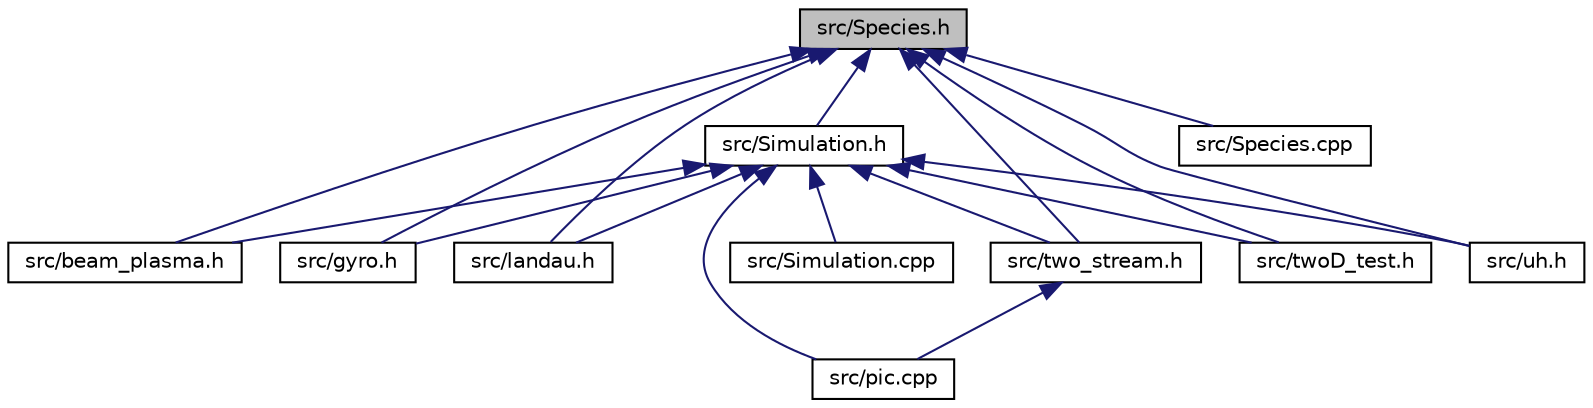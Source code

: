 digraph "src/Species.h"
{
 // LATEX_PDF_SIZE
  edge [fontname="Helvetica",fontsize="10",labelfontname="Helvetica",labelfontsize="10"];
  node [fontname="Helvetica",fontsize="10",shape=record];
  Node1 [label="src/Species.h",height=0.2,width=0.4,color="black", fillcolor="grey75", style="filled", fontcolor="black",tooltip=" "];
  Node1 -> Node2 [dir="back",color="midnightblue",fontsize="10",style="solid"];
  Node2 [label="src/Simulation.h",height=0.2,width=0.4,color="black", fillcolor="white", style="filled",URL="$_simulation_8h.html",tooltip=" "];
  Node2 -> Node3 [dir="back",color="midnightblue",fontsize="10",style="solid"];
  Node3 [label="src/beam_plasma.h",height=0.2,width=0.4,color="black", fillcolor="white", style="filled",URL="$beam__plasma_8h.html",tooltip=" "];
  Node2 -> Node4 [dir="back",color="midnightblue",fontsize="10",style="solid"];
  Node4 [label="src/gyro.h",height=0.2,width=0.4,color="black", fillcolor="white", style="filled",URL="$gyro_8h.html",tooltip=" "];
  Node2 -> Node5 [dir="back",color="midnightblue",fontsize="10",style="solid"];
  Node5 [label="src/landau.h",height=0.2,width=0.4,color="black", fillcolor="white", style="filled",URL="$landau_8h.html",tooltip=" "];
  Node2 -> Node6 [dir="back",color="midnightblue",fontsize="10",style="solid"];
  Node6 [label="src/pic.cpp",height=0.2,width=0.4,color="black", fillcolor="white", style="filled",URL="$pic_8cpp.html",tooltip=" "];
  Node2 -> Node7 [dir="back",color="midnightblue",fontsize="10",style="solid"];
  Node7 [label="src/two_stream.h",height=0.2,width=0.4,color="black", fillcolor="white", style="filled",URL="$two__stream_8h.html",tooltip=" "];
  Node7 -> Node6 [dir="back",color="midnightblue",fontsize="10",style="solid"];
  Node2 -> Node8 [dir="back",color="midnightblue",fontsize="10",style="solid"];
  Node8 [label="src/Simulation.cpp",height=0.2,width=0.4,color="black", fillcolor="white", style="filled",URL="$_simulation_8cpp.html",tooltip=" "];
  Node2 -> Node9 [dir="back",color="midnightblue",fontsize="10",style="solid"];
  Node9 [label="src/twoD_test.h",height=0.2,width=0.4,color="black", fillcolor="white", style="filled",URL="$two_d__test_8h.html",tooltip=" "];
  Node2 -> Node10 [dir="back",color="midnightblue",fontsize="10",style="solid"];
  Node10 [label="src/uh.h",height=0.2,width=0.4,color="black", fillcolor="white", style="filled",URL="$uh_8h.html",tooltip=" "];
  Node1 -> Node3 [dir="back",color="midnightblue",fontsize="10",style="solid"];
  Node1 -> Node4 [dir="back",color="midnightblue",fontsize="10",style="solid"];
  Node1 -> Node5 [dir="back",color="midnightblue",fontsize="10",style="solid"];
  Node1 -> Node7 [dir="back",color="midnightblue",fontsize="10",style="solid"];
  Node1 -> Node11 [dir="back",color="midnightblue",fontsize="10",style="solid"];
  Node11 [label="src/Species.cpp",height=0.2,width=0.4,color="black", fillcolor="white", style="filled",URL="$_species_8cpp.html",tooltip=" "];
  Node1 -> Node9 [dir="back",color="midnightblue",fontsize="10",style="solid"];
  Node1 -> Node10 [dir="back",color="midnightblue",fontsize="10",style="solid"];
}
